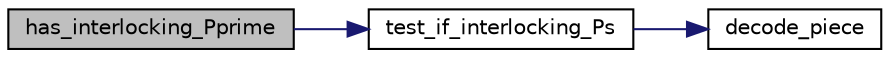 digraph "has_interlocking_Pprime"
{
  edge [fontname="Helvetica",fontsize="10",labelfontname="Helvetica",labelfontsize="10"];
  node [fontname="Helvetica",fontsize="10",shape=record];
  rankdir="LR";
  Node348 [label="has_interlocking_Pprime",height=0.2,width=0.4,color="black", fillcolor="grey75", style="filled", fontcolor="black"];
  Node348 -> Node349 [color="midnightblue",fontsize="10",style="solid",fontname="Helvetica"];
  Node349 [label="test_if_interlocking_Ps",height=0.2,width=0.4,color="black", fillcolor="white", style="filled",URL="$dc/d77/pentomino__5x5_8_c.html#a4cd6485acb185417e158c1167a3dcfad"];
  Node349 -> Node350 [color="midnightblue",fontsize="10",style="solid",fontname="Helvetica"];
  Node350 [label="decode_piece",height=0.2,width=0.4,color="black", fillcolor="white", style="filled",URL="$dc/d77/pentomino__5x5_8_c.html#aae351f5ca69a05832ba21b27bba6a4e1"];
}

